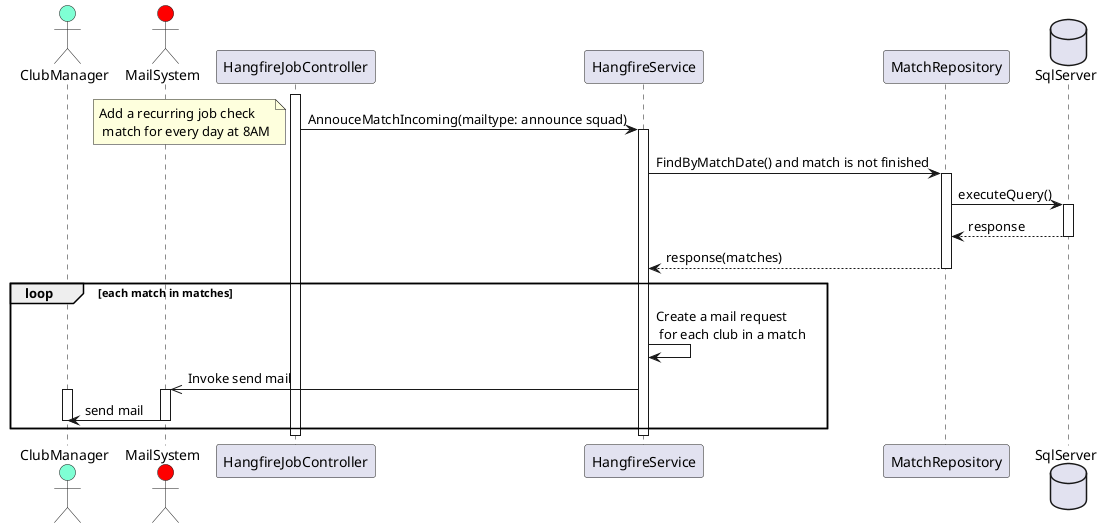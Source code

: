 @startuml MatchAlert
actor ClubManager #Aquamarine
actor MailSystem #Red
participant HangfireJobController
participant HangfireService
participant MatchRepository
database SqlServer

activate HangfireJobController
    HangfireJobController ->  HangfireService: AnnouceMatchIncoming(mailtype: announce squad)
    note left: Add a recurring job check\n match for every day at 8AM
    activate HangfireService
        HangfireService -> MatchRepository: FindByMatchDate() and match is not finished
        activate MatchRepository
            MatchRepository -> SqlServer: executeQuery()
            activate SqlServer
                SqlServer --> MatchRepository : response
            deactivate SqlServer
            MatchRepository --> HangfireService: response(matches)
        deactivate MatchRepository
            loop each match in matches
                HangfireService -> HangfireService: Create a mail request \n for each club in a match
                HangfireService ->> MailSystem: Invoke send mail
                activate MailSystem
                    activate ClubManager
                    MailSystem -> ClubManager: send mail
                    deactivate ClubManager
                deactivate MailSystem
            end
    deactivate HangfireService
deactivate HangfireJobController
@enduml